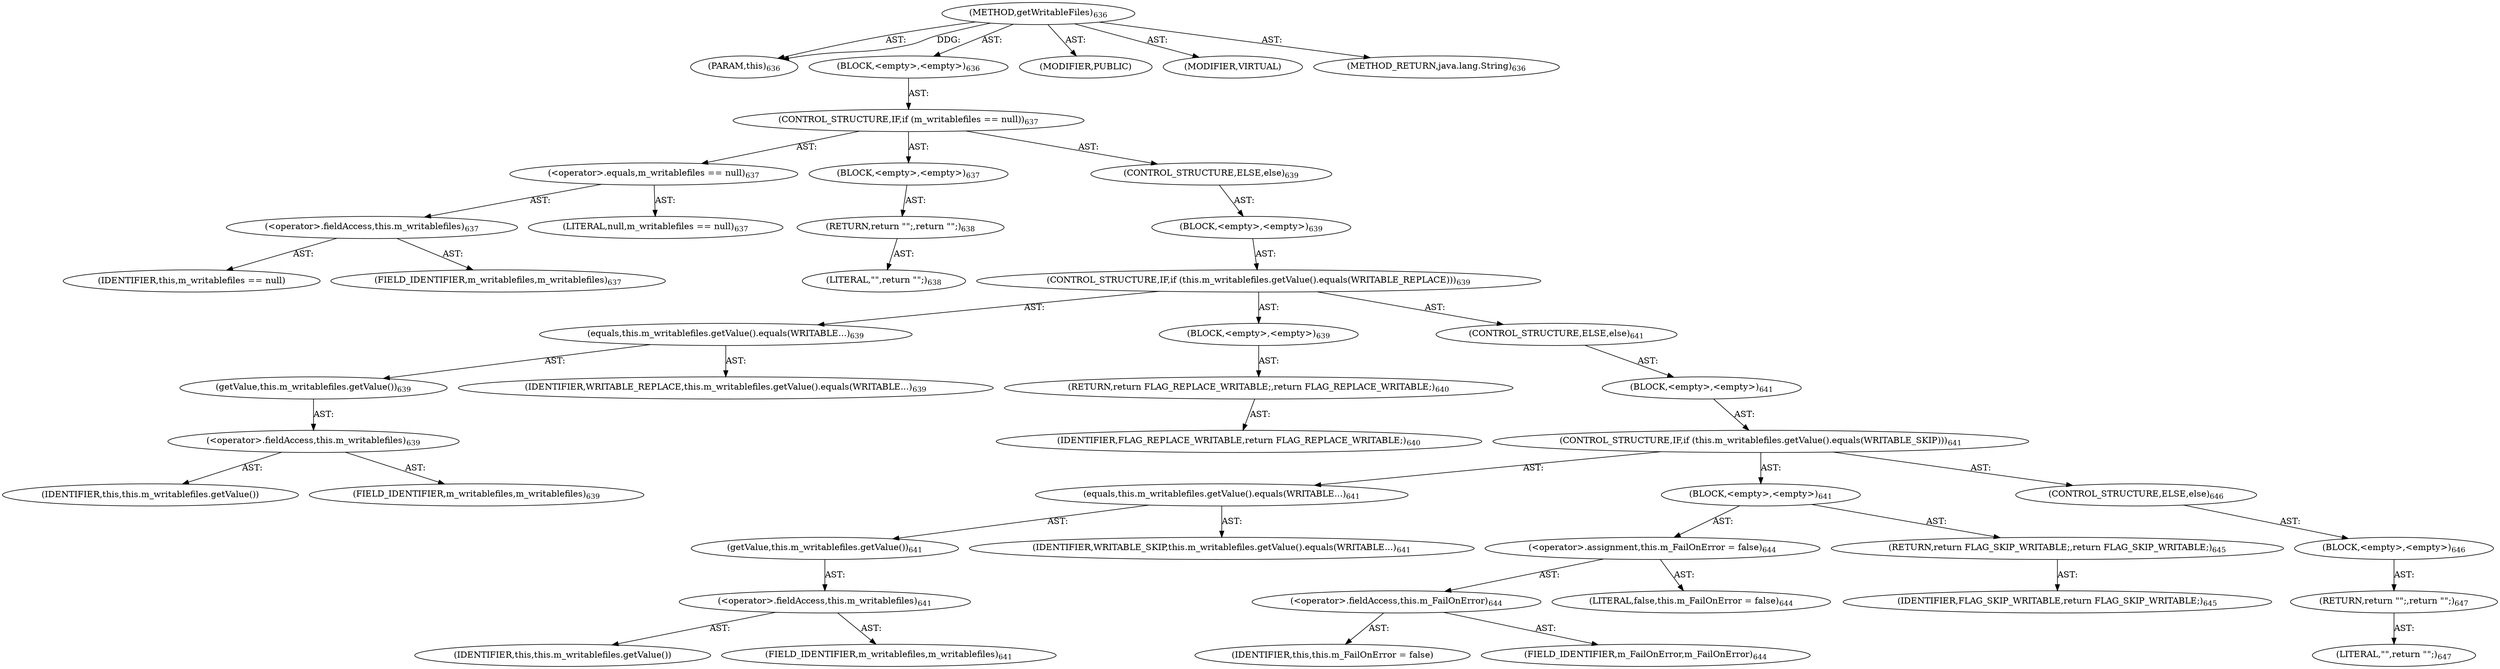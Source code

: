 digraph "getWritableFiles" {  
"111669149746" [label = <(METHOD,getWritableFiles)<SUB>636</SUB>> ]
"115964117070" [label = <(PARAM,this)<SUB>636</SUB>> ]
"25769803881" [label = <(BLOCK,&lt;empty&gt;,&lt;empty&gt;)<SUB>636</SUB>> ]
"47244640307" [label = <(CONTROL_STRUCTURE,IF,if (m_writablefiles == null))<SUB>637</SUB>> ]
"30064771421" [label = <(&lt;operator&gt;.equals,m_writablefiles == null)<SUB>637</SUB>> ]
"30064771422" [label = <(&lt;operator&gt;.fieldAccess,this.m_writablefiles)<SUB>637</SUB>> ]
"68719477007" [label = <(IDENTIFIER,this,m_writablefiles == null)> ]
"55834574975" [label = <(FIELD_IDENTIFIER,m_writablefiles,m_writablefiles)<SUB>637</SUB>> ]
"90194313295" [label = <(LITERAL,null,m_writablefiles == null)<SUB>637</SUB>> ]
"25769803882" [label = <(BLOCK,&lt;empty&gt;,&lt;empty&gt;)<SUB>637</SUB>> ]
"146028888105" [label = <(RETURN,return &quot;&quot;;,return &quot;&quot;;)<SUB>638</SUB>> ]
"90194313296" [label = <(LITERAL,&quot;&quot;,return &quot;&quot;;)<SUB>638</SUB>> ]
"47244640308" [label = <(CONTROL_STRUCTURE,ELSE,else)<SUB>639</SUB>> ]
"25769803883" [label = <(BLOCK,&lt;empty&gt;,&lt;empty&gt;)<SUB>639</SUB>> ]
"47244640309" [label = <(CONTROL_STRUCTURE,IF,if (this.m_writablefiles.getValue().equals(WRITABLE_REPLACE)))<SUB>639</SUB>> ]
"30064771423" [label = <(equals,this.m_writablefiles.getValue().equals(WRITABLE...)<SUB>639</SUB>> ]
"30064771424" [label = <(getValue,this.m_writablefiles.getValue())<SUB>639</SUB>> ]
"30064771425" [label = <(&lt;operator&gt;.fieldAccess,this.m_writablefiles)<SUB>639</SUB>> ]
"68719477008" [label = <(IDENTIFIER,this,this.m_writablefiles.getValue())> ]
"55834574976" [label = <(FIELD_IDENTIFIER,m_writablefiles,m_writablefiles)<SUB>639</SUB>> ]
"68719477009" [label = <(IDENTIFIER,WRITABLE_REPLACE,this.m_writablefiles.getValue().equals(WRITABLE...)<SUB>639</SUB>> ]
"25769803884" [label = <(BLOCK,&lt;empty&gt;,&lt;empty&gt;)<SUB>639</SUB>> ]
"146028888106" [label = <(RETURN,return FLAG_REPLACE_WRITABLE;,return FLAG_REPLACE_WRITABLE;)<SUB>640</SUB>> ]
"68719477010" [label = <(IDENTIFIER,FLAG_REPLACE_WRITABLE,return FLAG_REPLACE_WRITABLE;)<SUB>640</SUB>> ]
"47244640310" [label = <(CONTROL_STRUCTURE,ELSE,else)<SUB>641</SUB>> ]
"25769803885" [label = <(BLOCK,&lt;empty&gt;,&lt;empty&gt;)<SUB>641</SUB>> ]
"47244640311" [label = <(CONTROL_STRUCTURE,IF,if (this.m_writablefiles.getValue().equals(WRITABLE_SKIP)))<SUB>641</SUB>> ]
"30064771426" [label = <(equals,this.m_writablefiles.getValue().equals(WRITABLE...)<SUB>641</SUB>> ]
"30064771427" [label = <(getValue,this.m_writablefiles.getValue())<SUB>641</SUB>> ]
"30064771428" [label = <(&lt;operator&gt;.fieldAccess,this.m_writablefiles)<SUB>641</SUB>> ]
"68719477011" [label = <(IDENTIFIER,this,this.m_writablefiles.getValue())> ]
"55834574977" [label = <(FIELD_IDENTIFIER,m_writablefiles,m_writablefiles)<SUB>641</SUB>> ]
"68719477012" [label = <(IDENTIFIER,WRITABLE_SKIP,this.m_writablefiles.getValue().equals(WRITABLE...)<SUB>641</SUB>> ]
"25769803886" [label = <(BLOCK,&lt;empty&gt;,&lt;empty&gt;)<SUB>641</SUB>> ]
"30064771429" [label = <(&lt;operator&gt;.assignment,this.m_FailOnError = false)<SUB>644</SUB>> ]
"30064771430" [label = <(&lt;operator&gt;.fieldAccess,this.m_FailOnError)<SUB>644</SUB>> ]
"68719477013" [label = <(IDENTIFIER,this,this.m_FailOnError = false)> ]
"55834574978" [label = <(FIELD_IDENTIFIER,m_FailOnError,m_FailOnError)<SUB>644</SUB>> ]
"90194313297" [label = <(LITERAL,false,this.m_FailOnError = false)<SUB>644</SUB>> ]
"146028888107" [label = <(RETURN,return FLAG_SKIP_WRITABLE;,return FLAG_SKIP_WRITABLE;)<SUB>645</SUB>> ]
"68719477014" [label = <(IDENTIFIER,FLAG_SKIP_WRITABLE,return FLAG_SKIP_WRITABLE;)<SUB>645</SUB>> ]
"47244640312" [label = <(CONTROL_STRUCTURE,ELSE,else)<SUB>646</SUB>> ]
"25769803887" [label = <(BLOCK,&lt;empty&gt;,&lt;empty&gt;)<SUB>646</SUB>> ]
"146028888108" [label = <(RETURN,return &quot;&quot;;,return &quot;&quot;;)<SUB>647</SUB>> ]
"90194313298" [label = <(LITERAL,&quot;&quot;,return &quot;&quot;;)<SUB>647</SUB>> ]
"133143986302" [label = <(MODIFIER,PUBLIC)> ]
"133143986303" [label = <(MODIFIER,VIRTUAL)> ]
"128849018930" [label = <(METHOD_RETURN,java.lang.String)<SUB>636</SUB>> ]
  "111669149746" -> "115964117070"  [ label = "AST: "] 
  "111669149746" -> "25769803881"  [ label = "AST: "] 
  "111669149746" -> "133143986302"  [ label = "AST: "] 
  "111669149746" -> "133143986303"  [ label = "AST: "] 
  "111669149746" -> "128849018930"  [ label = "AST: "] 
  "25769803881" -> "47244640307"  [ label = "AST: "] 
  "47244640307" -> "30064771421"  [ label = "AST: "] 
  "47244640307" -> "25769803882"  [ label = "AST: "] 
  "47244640307" -> "47244640308"  [ label = "AST: "] 
  "30064771421" -> "30064771422"  [ label = "AST: "] 
  "30064771421" -> "90194313295"  [ label = "AST: "] 
  "30064771422" -> "68719477007"  [ label = "AST: "] 
  "30064771422" -> "55834574975"  [ label = "AST: "] 
  "25769803882" -> "146028888105"  [ label = "AST: "] 
  "146028888105" -> "90194313296"  [ label = "AST: "] 
  "47244640308" -> "25769803883"  [ label = "AST: "] 
  "25769803883" -> "47244640309"  [ label = "AST: "] 
  "47244640309" -> "30064771423"  [ label = "AST: "] 
  "47244640309" -> "25769803884"  [ label = "AST: "] 
  "47244640309" -> "47244640310"  [ label = "AST: "] 
  "30064771423" -> "30064771424"  [ label = "AST: "] 
  "30064771423" -> "68719477009"  [ label = "AST: "] 
  "30064771424" -> "30064771425"  [ label = "AST: "] 
  "30064771425" -> "68719477008"  [ label = "AST: "] 
  "30064771425" -> "55834574976"  [ label = "AST: "] 
  "25769803884" -> "146028888106"  [ label = "AST: "] 
  "146028888106" -> "68719477010"  [ label = "AST: "] 
  "47244640310" -> "25769803885"  [ label = "AST: "] 
  "25769803885" -> "47244640311"  [ label = "AST: "] 
  "47244640311" -> "30064771426"  [ label = "AST: "] 
  "47244640311" -> "25769803886"  [ label = "AST: "] 
  "47244640311" -> "47244640312"  [ label = "AST: "] 
  "30064771426" -> "30064771427"  [ label = "AST: "] 
  "30064771426" -> "68719477012"  [ label = "AST: "] 
  "30064771427" -> "30064771428"  [ label = "AST: "] 
  "30064771428" -> "68719477011"  [ label = "AST: "] 
  "30064771428" -> "55834574977"  [ label = "AST: "] 
  "25769803886" -> "30064771429"  [ label = "AST: "] 
  "25769803886" -> "146028888107"  [ label = "AST: "] 
  "30064771429" -> "30064771430"  [ label = "AST: "] 
  "30064771429" -> "90194313297"  [ label = "AST: "] 
  "30064771430" -> "68719477013"  [ label = "AST: "] 
  "30064771430" -> "55834574978"  [ label = "AST: "] 
  "146028888107" -> "68719477014"  [ label = "AST: "] 
  "47244640312" -> "25769803887"  [ label = "AST: "] 
  "25769803887" -> "146028888108"  [ label = "AST: "] 
  "146028888108" -> "90194313298"  [ label = "AST: "] 
  "111669149746" -> "115964117070"  [ label = "DDG: "] 
}
